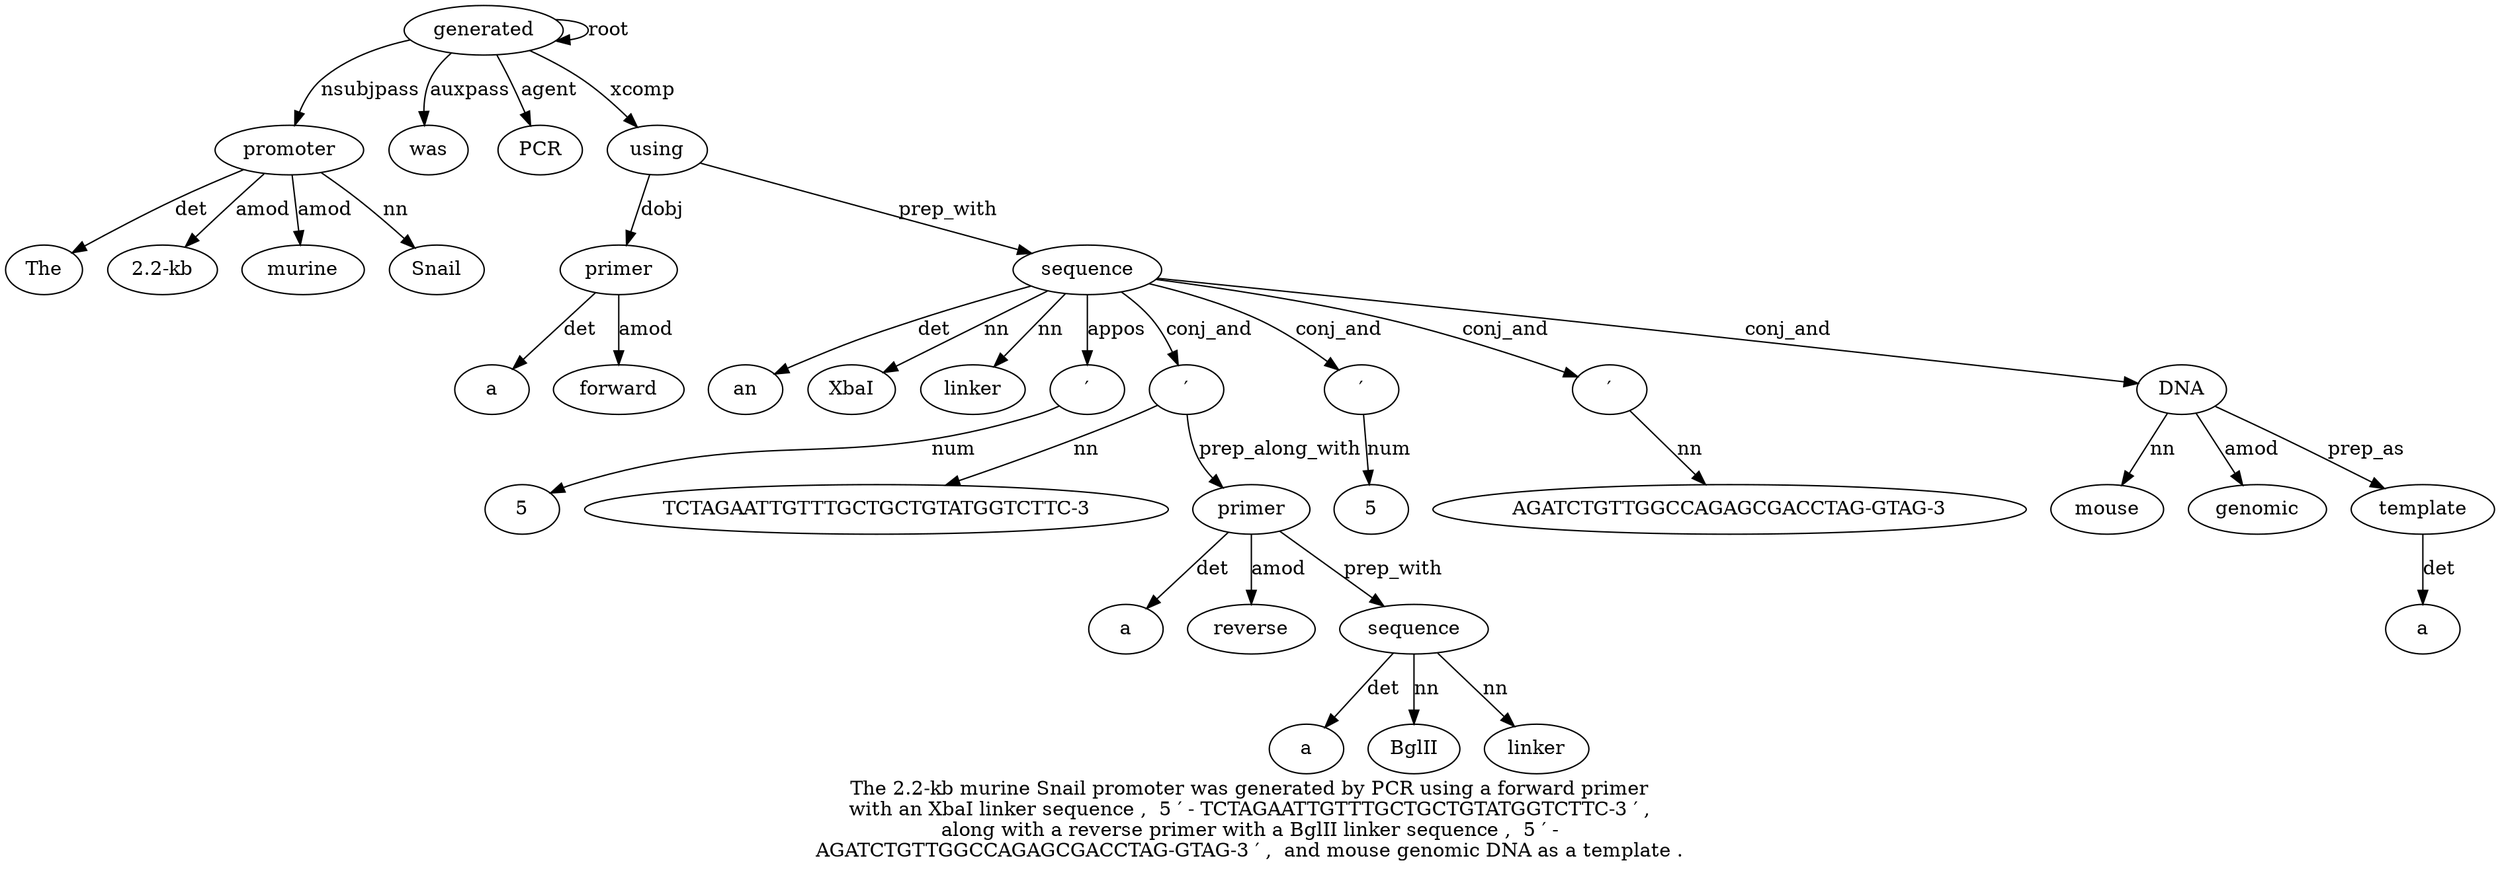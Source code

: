 digraph "The 2.2-kb murine Snail promoter was generated by PCR using a forward primer with an XbaI linker sequence ,  5 ′ - TCTAGAATTGTTTGCTGCTGTATGGTCTTC-3 ′ ,  along with a reverse primer with a BglII linker sequence ,  5 ′ - AGATCTGTTGGCCAGAGCGACCTAG-GTAG-3 ′ ,  and mouse genomic DNA as a template ." {
label="The 2.2-kb murine Snail promoter was generated by PCR using a forward primer
with an XbaI linker sequence ,  5 ′ - TCTAGAATTGTTTGCTGCTGTATGGTCTTC-3 ′ ,
along with a reverse primer with a BglII linker sequence ,  5 ′ -
AGATCTGTTGGCCAGAGCGACCTAG-GTAG-3 ′ ,  and mouse genomic DNA as a template .";
promoter5 [style=filled, fillcolor=white, label=promoter];
The1 [style=filled, fillcolor=white, label=The];
promoter5 -> The1  [label=det];
"2.2-kb" [style=filled, fillcolor=white, label="2.2-kb"];
promoter5 -> "2.2-kb"  [label=amod];
murine3 [style=filled, fillcolor=white, label=murine];
promoter5 -> murine3  [label=amod];
Snail4 [style=filled, fillcolor=white, label=Snail];
promoter5 -> Snail4  [label=nn];
generated7 [style=filled, fillcolor=white, label=generated];
generated7 -> promoter5  [label=nsubjpass];
was6 [style=filled, fillcolor=white, label=was];
generated7 -> was6  [label=auxpass];
generated7 -> generated7  [label=root];
PCR9 [style=filled, fillcolor=white, label=PCR];
generated7 -> PCR9  [label=agent];
using10 [style=filled, fillcolor=white, label=using];
generated7 -> using10  [label=xcomp];
primer13 [style=filled, fillcolor=white, label=primer];
a11 [style=filled, fillcolor=white, label=a];
primer13 -> a11  [label=det];
forward12 [style=filled, fillcolor=white, label=forward];
primer13 -> forward12  [label=amod];
using10 -> primer13  [label=dobj];
sequence18 [style=filled, fillcolor=white, label=sequence];
an15 [style=filled, fillcolor=white, label=an];
sequence18 -> an15  [label=det];
XbaI16 [style=filled, fillcolor=white, label=XbaI];
sequence18 -> XbaI16  [label=nn];
linker17 [style=filled, fillcolor=white, label=linker];
sequence18 -> linker17  [label=nn];
using10 -> sequence18  [label=prep_with];
"′21" [style=filled, fillcolor=white, label="′"];
520 [style=filled, fillcolor=white, label=5];
"′21" -> 520  [label=num];
sequence18 -> "′21"  [label=appos];
"′24" [style=filled, fillcolor=white, label="′"];
"TCTAGAATTGTTTGCTGCTGTATGGTCTTC-32" [style=filled, fillcolor=white, label="TCTAGAATTGTTTGCTGCTGTATGGTCTTC-3"];
"′24" -> "TCTAGAATTGTTTGCTGCTGTATGGTCTTC-32"  [label=nn];
sequence18 -> "′24"  [label=conj_and];
primer30 [style=filled, fillcolor=white, label=primer];
a28 [style=filled, fillcolor=white, label=a];
primer30 -> a28  [label=det];
reverse29 [style=filled, fillcolor=white, label=reverse];
primer30 -> reverse29  [label=amod];
"′24" -> primer30  [label=prep_along_with];
sequence35 [style=filled, fillcolor=white, label=sequence];
a32 [style=filled, fillcolor=white, label=a];
sequence35 -> a32  [label=det];
BglII33 [style=filled, fillcolor=white, label=BglII];
sequence35 -> BglII33  [label=nn];
linker34 [style=filled, fillcolor=white, label=linker];
sequence35 -> linker34  [label=nn];
primer30 -> sequence35  [label=prep_with];
"′38" [style=filled, fillcolor=white, label="′"];
537 [style=filled, fillcolor=white, label=5];
"′38" -> 537  [label=num];
sequence18 -> "′38"  [label=conj_and];
"′41" [style=filled, fillcolor=white, label="′"];
"AGATCTGTTGGCCAGAGCGACCTAG-GTAG-340" [style=filled, fillcolor=white, label="AGATCTGTTGGCCAGAGCGACCTAG-GTAG-3"];
"′41" -> "AGATCTGTTGGCCAGAGCGACCTAG-GTAG-340"  [label=nn];
sequence18 -> "′41"  [label=conj_and];
DNA46 [style=filled, fillcolor=white, label=DNA];
mouse44 [style=filled, fillcolor=white, label=mouse];
DNA46 -> mouse44  [label=nn];
genomic45 [style=filled, fillcolor=white, label=genomic];
DNA46 -> genomic45  [label=amod];
sequence18 -> DNA46  [label=conj_and];
template49 [style=filled, fillcolor=white, label=template];
a48 [style=filled, fillcolor=white, label=a];
template49 -> a48  [label=det];
DNA46 -> template49  [label=prep_as];
}
